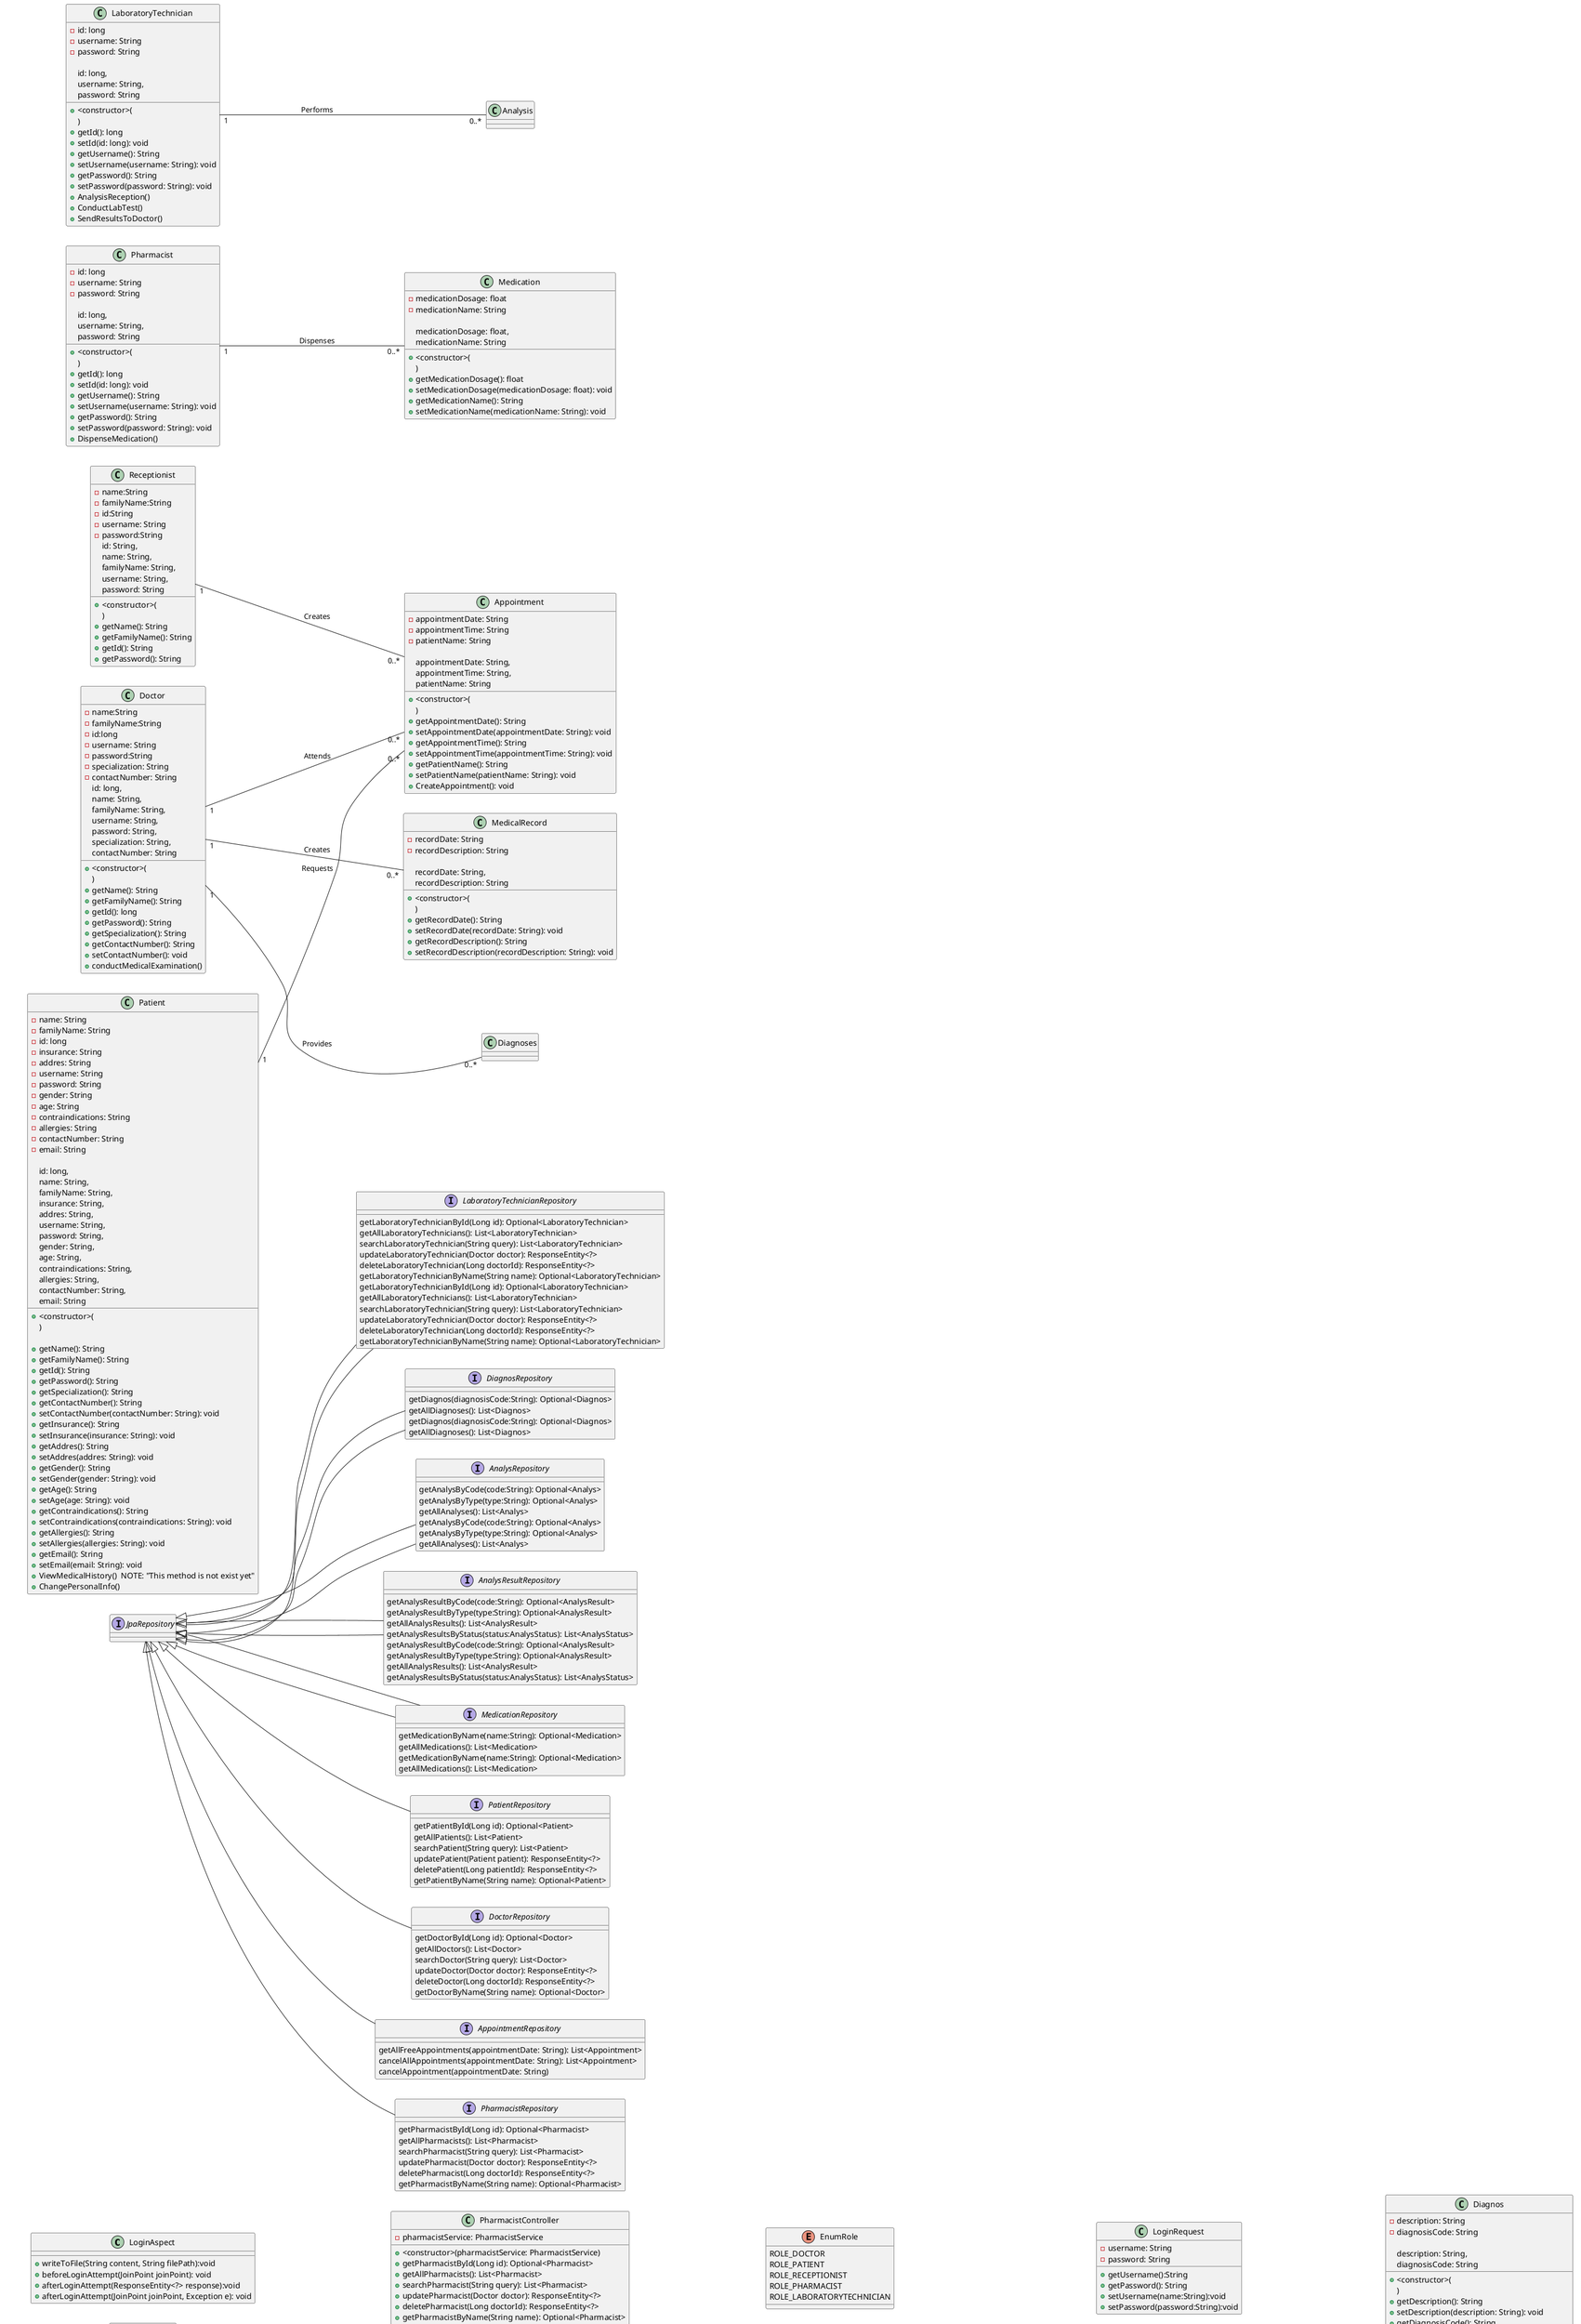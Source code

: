 @startuml ClassDiagram

left to right direction
skinparam packageRotation 90


class LoginAspect {
  + writeToFile(String content, String filePath):void
  + beforeLoginAttempt(JoinPoint joinPoint): void
  + afterLoginAttempt(ResponseEntity<?> response):void
  + afterLoginAttempt(JoinPoint joinPoint, Exception e): void
}

class AspectConfig{

}

class AuthController{
  - authenticationManager:AuthenticationManager 
  - userRepository: UserRepository
  - roleRepository: RoleRepository 
  - encoder: PasswordEncoder 
  + authenticateUser(LoginRequest loginRequest): ResponseEntity<?>
  + registerUser(SignupRequest signUpRequest): ResponseEntity<?> 
}

class PatientController {
  - patientService: PatienService
  + constructor PatientController(PatientService PatientService)
  + addPatient(Patient patient): Optional<Patient>
  + getPatientById(String id): Optional<Patient>
  + getAllPatients(): List<Patient>
  + searchPatient(String query): List<Patient>
  + updatePatient(Patient patient): ResponseEntity<?>
  + deletePatient(Long patientId): ResponseEntity<?>
  + getPatientByName(String name): Optional<Patient>
}

class DoctorController {
  - doctorService: DoctorService
  + constructor DoctorController(DoctorService DoctorService)
  + addDoctor(Doctor doctor): Optional<Doctor>
  + getDoctorById(String id): Optional<Doctor>
  + getAllDoctors(): List<Doctor>
  + searchDoctor(String query): List<Doctor>
  + updateDoctor(Doctor doctor): ResponseEntity<?>
  + deleteDoctor(Long doctorId): ResponseEntity<?>
  + getDoctorByName(String name): Optional<Doctor>
}

class AppointmentController {
  - appointmentService: AppointmentService
  - doctorService: DoctorService
  - patientService: PatientService
  + AppointmentController(appointmentService: AppointmentService, 
  doctorService: DoctorService, 
  patientService: PatientService) - constructor
  + getAllFreeAppointments(appointmentDate: String): List<Appointment>
  + cancelAllAppointments(appointmentDate: String): List<Appointment>
  + cancelAppointment(appointmentDate: String)
  + getAppointment(appointmentDate: String)
}

class PharmacistController{
  - pharmacistService: PharmacistService
  + <constructor>(pharmacistService: PharmacistService)
  + getPharmacistById(Long id): Optional<Pharmacist>
  + getAllPharmacists(): List<Pharmacist>
  + searchPharmacist(String query): List<Pharmacist>
  + updatePharmacist(Doctor doctor): ResponseEntity<?>
  + deletePharmacist(Long doctorId): ResponseEntity<?>
  + getPharmacistByName(String name): Optional<Pharmacist>
}

class LaboratoryTechnicianController{
  - laboratoryTechnicianService:LaboratoryTechnician
  + <constructor>(laboratoryTechnicianService: LaboratoryTechnicianService)
  + getLaboratoryTechnicianById(Long id): Optional<LaboratoryTechnician>
  + getAllLaboratoryTechnicians(): List<LaboratoryTechnician>
  + searchLaboratoryTechnician(String query): List<LaboratoryTechnician>
  + updateLaboratoryTechnician(Doctor doctor): ResponseEntity<?>
  + deleteLaboratoryTechnician(Long doctorId): ResponseEntity<?>
  + getLaboratoryTechnicianByName(String name): Optional<LaboratoryTechnician>

}

class DiagnosController{
  - diagnosService: DiagnosService
  + <constructor>(diagnosService: DiagnosService)
  + getDiagnos(diagnosisCode:String): Optional<Diagnos>
  + getAllDiagnoses(): List<Diagnos>
}

class AnalysController{
  - analysService: AnalysService
  + <constructor>(analysService: AnalysService)
  + getAnalysByCode(code:String): Optional<Analys>
  + getAnalysByType(type:String): Optional<Analys>
  + getAllAnalyses(): List<Analys>

}

class MedicationController{
  - medicationService: MedicationService
  + <constructor>(medicationService: MedicationService)
  + getMedicationByName(name:String): Optional<Medication>
  + getAllMedications(): List<Medication>
}

interface LaboratoryTechnicianRepository extends JpaRepository {
  getLaboratoryTechnicianById(Long id): Optional<LaboratoryTechnician>
  getAllLaboratoryTechnicians(): List<LaboratoryTechnician>
  searchLaboratoryTechnician(String query): List<LaboratoryTechnician>
  updateLaboratoryTechnician(Doctor doctor): ResponseEntity<?>
  deleteLaboratoryTechnician(Long doctorId): ResponseEntity<?>
  getLaboratoryTechnicianByName(String name): Optional<LaboratoryTechnician>
}

interface DiagnosRepository extends JpaRepository {
  getDiagnos(diagnosisCode:String): Optional<Diagnos>
  getAllDiagnoses(): List<Diagnos>
}

interface AnalysRepository extends JpaRepository {
  getAnalysByCode(code:String): Optional<Analys>
  getAnalysByType(type:String): Optional<Analys>
  getAllAnalyses(): List<Analys>
}

interface AnalysResultRepository extends JpaRepository {
  getAnalysResultByCode(code:String): Optional<AnalysResult>
  getAnalysResultByType(type:String): Optional<AnalysResult>
  getAllAnalysResults(): List<AnalysResult>
  getAnalysResultsByStatus(status:AnalysStatus): List<AnalysStatus>
}

interface MedicationRepository extends JpaRepository {
  getMedicationByName(name:String): Optional<Medication>
  getAllMedications(): List<Medication>
}

enum AppointmentStatus {
  BUSY 
  FREE
  ABSENT
}

enum EnumRole {
  ROLE_DOCTOR
  ROLE_PATIENT
  ROLE_RECEPTIONIST
  ROLE_PHARMACIST
  ROLE_LABORATORYTECHNICIAN
}

enum AnalysStatus {
  POSITIV
  NEGATIV
}

class Role {
  - id: Integer 
  - name: EnumRole
  + Role(ERole name) - constructor
  + getId():Integer
  + setId(Integer id):void
  + getName(): String
  + setName(EnumRole name): void
}


class Receptionist{
  - name:String
  - familyName:String
  - id:String
  - username: String
  - password:String
  + <constructor>(
    id: String,
    name: String,
    familyName: String,
    username: String,
    password: String
  )
  + getName(): String
  + getFamilyName(): String
  + getId(): String
  + getPassword(): String
}

class Doctor{
  - name:String
  - familyName:String
  - id:long
  - username: String
  - password:String
  - specialization: String
  - contactNumber: String
  + <constructor>(
    id: long,
    name: String,
    familyName: String,
    username: String,
    password: String,
    specialization: String,
    contactNumber: String
  )
  + getName(): String
  + getFamilyName(): String
  + getId(): long
  + getPassword(): String
  + getSpecialization(): String
  + getContactNumber(): String
  + setContactNumber(): void
  + conductMedicalExamination()
}

class MedicalExamination {
  NOTE:"this class shoud be change"
  + reviewPatientsSymptoms()
  + examineTestResults()
  + provideDiagnoses()
  + prescribeTreatmentPlan()
  + requestAdditionalTests()
  + reviewFurtherMedicalInformation()
  + refineDiagnoses()
}

class MedicalHistoryService{
  NOTE:"this class is not exist yet"
}

class Patient {
  - name: String
  - familyName: String
  - id: long
  - insurance: String
  - addres: String
  - username: String
  - password: String
  - gender: String
  - age: String
  - contraindications: String
  - allergies: String
  - contactNumber: String
  - email: String

  + <constructor>(
    id: long,
    name: String,
    familyName: String,
    insurance: String,
    addres: String,
    username: String,
    password: String,
    gender: String,
    age: String,
    contraindications: String,
    allergies: String,
    contactNumber: String,
    email: String
  )

  +getName(): String
  +getFamilyName(): String
  +getId(): String
  +getPassword(): String
  +getSpecialization(): String
  +getContactNumber(): String
  +setContactNumber(contactNumber: String): void
  +getInsurance(): String
  +setInsurance(insurance: String): void
  +getAddres(): String
  +setAddres(addres: String): void
  +getGender(): String
  +setGender(gender: String): void
  +getAge(): String
  +setAge(age: String): void
  +getContraindications(): String
  +setContraindications(contraindications: String): void
  +getAllergies(): String
  +setAllergies(allergies: String): void
  +getEmail(): String
  +setEmail(email: String): void
  +ViewMedicalHistory()  NOTE: "This method is not exist yet"
  +ChangePersonalInfo()
}

class AppointmentRequest {

  NOTE: This is for SECURITY
  - patientId: long
  - appointmentDate: String
  - appointmentTime: String

  + getAppointmentDate(): String
  + getAppointmentTime(): String
  + getPatientId(): long

  + setAppointmentDate(appointmentDate:AppointmentDate): void
  + setAppointmentTime(appointmentTime:AppointmentTime): void
  + setPatientId(patientId: long): void
}

class LoginRequest {
 - username: String
 - password: String
 + getUsername():String
 + getPassword(): String
 + setUsername(name:String):void
 + setPassword(password:String):void
}

class SignUpRequest {
  - name:String
  - familyName:String
  - insurance: String
  - addres: String
  - username: String
  - password:String
  - gender: String
  - age: String
  - contactNumber: String
  - email: String
  +getName(): String
  +setName(name: String): void

  +getFamilyName(): String
  +setFamilyName(familyName: String): void

  +getInsurance(): String
  +setInsurance(insurance: String): void

  +getAddres(): String
  +setAddres(addres: String): void

  +getUsername(): String
  +setUsername(username: String): void

  +getPassword(): String
  +setPassword(password: String): void

  +getGender(): String
  +setGender(gender: String): void

  +getAge(): String
  +setAge(age: String): void

  +getContactNumber(): String
  +setContactNumber(contactNumber: String): void

  +getEmail(): String
  +setEmail(email: String): void
}

class UpdatePatientRequest {
  - name:String
  - familyName:String
  - insurance: String
  - addres: String
  - username: String
  - password:String
  - gender: String
  - age: String
  - contactNumber: String
  - email: String
  +getName(): String
  +setName(name: String): void

  +getFamilyName(): String
  +setFamilyName(familyName: String): void

  +getInsurance(): String
  +setInsurance(insurance: String): void

  +getAddres(): String
  +setAddres(addres: String): void

  +getUsername(): String
  +setUsername(username: String): void

  +getPassword(): String
  +setPassword(password: String): void

  +getGender(): String
  +setGender(gender: String): void

  +getAge(): String
  +setAge(age: String): void

  +getContactNumber(): String
  +setContactNumber(contactNumber: String): void

  +getEmail(): String
  +setEmail(email: String): void

}

class JwtResponse {
  - token: String
  - type: String
  - id: Long
  - username: String
  - email: String
  - roles: List <String>

  + JwtResponse(String accessToken, Long id, String username, String email, List<String> roles) 

  + getAccessToken(): String

  + setAccessToken(String accessToken): void

  + getTokenType(): String

  + setTokenType(String tokenType): void

  + getId(): Long

  + setId(Long id): void

  + getEmail():String

  + setEmail(String email): void

  + getUsername(): String

  + setUsername(String username): void

  + getRoles(): List<String> 
}

class MessageResponse {
  -message:String

  + MessageResponse(String message)

  + getMessage():String

  + setMessage(String message):void

}

interface PatientRepository extends JpaRepository{
  getPatientById(Long id): Optional<Patient>
  getAllPatients(): List<Patient>
  searchPatient(String query): List<Patient>
  updatePatient(Patient patient): ResponseEntity<?>
  deletePatient(Long patientId): ResponseEntity<?>
  getPatientByName(String name): Optional<Patient>

}

interface DoctorRepository extends JpaRepository {
  getDoctorById(Long id): Optional<Doctor>
  getAllDoctors(): List<Doctor>
  searchDoctor(String query): List<Doctor>
  updateDoctor(Doctor doctor): ResponseEntity<?>
  deleteDoctor(Long doctorId): ResponseEntity<?>
  getDoctorByName(String name): Optional<Doctor>
}

interface AppointmentRepository extends JpaRepository {
  getAllFreeAppointments(appointmentDate: String): List<Appointment>
  cancelAllAppointments(appointmentDate: String): List<Appointment>
  cancelAppointment(appointmentDate: String)
}

interface PharmacistRepository extends JpaRepository {
  getPharmacistById(Long id): Optional<Pharmacist>
  getAllPharmacists(): List<Pharmacist>
  searchPharmacist(String query): List<Pharmacist>
  updatePharmacist(Doctor doctor): ResponseEntity<?>
  deletePharmacist(Long doctorId): ResponseEntity<?>
  getPharmacistByName(String name): Optional<Pharmacist>
}

interface LaboratoryTechnicianRepository extends JpaRepository {
  getLaboratoryTechnicianById(Long id): Optional<LaboratoryTechnician>
  getAllLaboratoryTechnicians(): List<LaboratoryTechnician>
  searchLaboratoryTechnician(String query): List<LaboratoryTechnician>
  updateLaboratoryTechnician(Doctor doctor): ResponseEntity<?>
  deleteLaboratoryTechnician(Long doctorId): ResponseEntity<?>
  getLaboratoryTechnicianByName(String name): Optional<LaboratoryTechnician>
}

interface DiagnosRepository extends JpaRepository {
  getDiagnos(diagnosisCode:String): Optional<Diagnos>
  getAllDiagnoses(): List<Diagnos>
}

interface AnalysRepository extends JpaRepository {
  getAnalysByCode(code:String): Optional<Analys>
  getAnalysByType(type:String): Optional<Analys>
  getAllAnalyses(): List<Analys>
}

interface AnalysResultRepository extends JpaRepository {
  getAnalysResultByCode(code:String): Optional<AnalysResult>
  getAnalysResultByType(type:String): Optional<AnalysResult>
  getAllAnalysResults(): List<AnalysResult>
  getAnalysResultsByStatus(status:AnalysStatus): List<AnalysStatus>
}

interface MedicationRepository extends JpaRepository {
  getMedicationByName(name:String): Optional<Medication>
  getAllMedications(): List<Medication>
}



class Pharmacist {
  - id: long
  - username: String
  - password: String

  + <constructor>(
    id: long,
    username: String,
    password: String
  )
  + getId(): long
  + setId(id: long): void
  + getUsername(): String
  + setUsername(username: String): void
  + getPassword(): String
  + setPassword(password: String): void
  + DispenseMedication()
}

class LaboratoryTechnician {
  - id: long
  - username: String
  - password: String

  + <constructor>(
    id: long,
    username: String,
    password: String
  )
  + getId(): long
  + setId(id: long): void
  + getUsername(): String
  + setUsername(username: String): void
  + getPassword(): String
  + setPassword(password: String): void
  + AnalysisReception()
  + ConductLabTest()
  + SendResultsToDoctor()
}

class Laboratory {
  - analysisResults: List<Analys>

  + <constructor>(
    analysisResults: List<Analys>
  )
  + getAnalysisResults(): List<Analys>
  + setAnalysisResults(analysisResults: List<Analys>): void
  + PerformAnalysis(): void
  + RecordAnalysisResults(): void
}

class Diagnos {
  - description: String
  - diagnosisCode: String

  + <constructor>(
    description: String,
    diagnosisCode: String
  )
  + getDescription(): String
  + setDescription(description: String): void
  + getDiagnosisCode(): String
  + setDiagnosisCode(diagnosisCode: String): void
}

class Analys {
  - analysisType: String
  - analysisCode: String

  + <constructor>(
    analysisType: String,
    analysisCode: String
  )
  + getAnalysisType(): String
  + setAnalysisType(analysisType: String): void
  + getAnalysisCode(): String
  + setAnalysisCode(analysisCode: String): void
}

class AnalysResult {
  - analysisType: String
  - analysisCode: String
  - analysResult: String
  - analysStatus: AnalysStatus

  + <constructor>(
    analysisType: String,
    analysisCode: String,
    analysResult: String,
    analysStatus: AnalysStatus
  )
  + getAnalysisType(): String
  + setAnalysisType(analysisType: String): void
  + getAnalysisCode(): String
  + setAnalysisCode(analysisCode: String): void
  + getAnalysResult(): String
  + setAnalysResult(analysResult: String): void
  + getAnalysStatus(): AnalysStatus
  + setAnalysStatus(analysStatus: AnalysStatus): void
}

class Medication {
  - medicationDosage: float
  - medicationName: String

  + <constructor>(
    medicationDosage: float,
    medicationName: String
  )
  + getMedicationDosage(): float
  + setMedicationDosage(medicationDosage: float): void
  + getMedicationName(): String
  + setMedicationName(medicationName: String): void
}

class Appointment {
  - appointmentDate: String
  - appointmentTime: String
  - patientName: String

  + <constructor>(
    appointmentDate: String,
    appointmentTime: String,
    patientName: String
  )
  + getAppointmentDate(): String
  + setAppointmentDate(appointmentDate: String): void
  + getAppointmentTime(): String
  + setAppointmentTime(appointmentTime: String): void
  + getPatientName(): String
  + setPatientName(patientName: String): void
  + CreateAppointment(): void
}


class MedicalRecord {
  - recordDate: String
  - recordDescription: String

  + <constructor>(
    recordDate: String,
    recordDescription: String
  )
  + getRecordDate(): String
  + setRecordDate(recordDate: String): void
  + getRecordDescription(): String
  + setRecordDescription(recordDescription: String): void
}

Receptionist "1" -- "0..*" Appointment : Creates
Doctor "1" -- "0..*" Appointment : Attends
Patient "1" -- "0..*" Appointment : Requests
Pharmacist "1" -- "0..*" Medication : Dispenses
LaboratoryTechnician "1" -- "0..*" Analysis : Performs
Doctor "1" -- "0..*" Diagnoses : Provides
Doctor "1" -- "0..*" MedicalRecord : Creates
@enduml